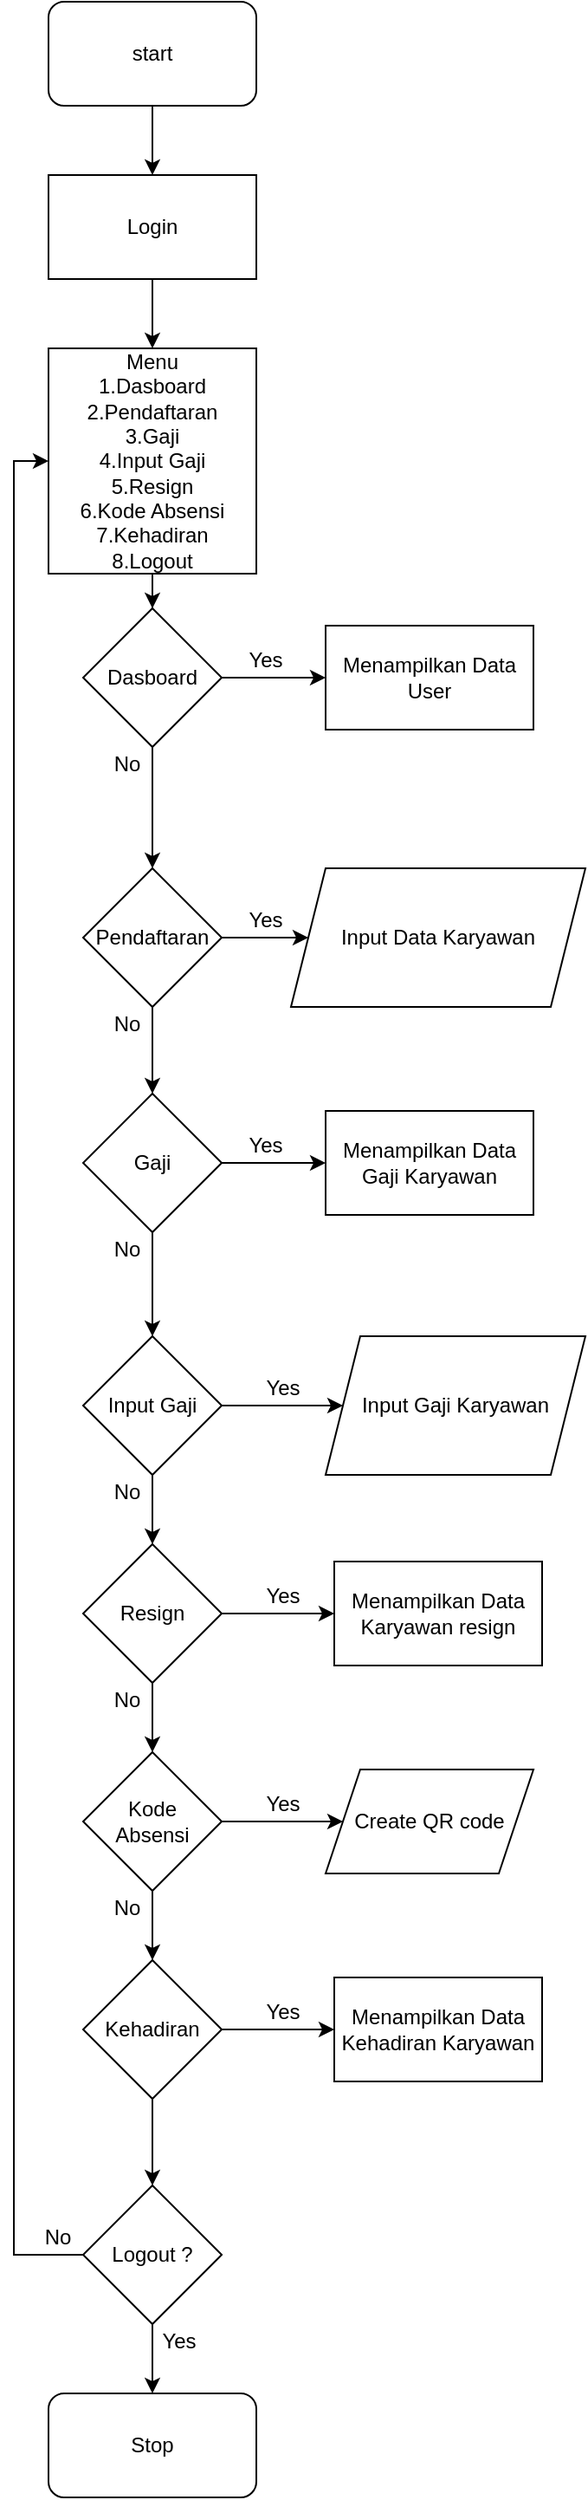<mxfile version="15.9.1" type="device"><diagram id="GOhM_5EFb6aZ0GCZs3D9" name="Page-1"><mxGraphModel dx="1298" dy="625" grid="1" gridSize="10" guides="1" tooltips="1" connect="1" arrows="1" fold="1" page="1" pageScale="1" pageWidth="827" pageHeight="1169" math="0" shadow="0"><root><mxCell id="0"/><mxCell id="1" parent="0"/><mxCell id="UKYASV0FrHI-gVfDqThm-3" value="" style="edgeStyle=orthogonalEdgeStyle;rounded=0;orthogonalLoop=1;jettySize=auto;html=1;" parent="1" source="UKYASV0FrHI-gVfDqThm-1" target="UKYASV0FrHI-gVfDqThm-2" edge="1"><mxGeometry relative="1" as="geometry"/></mxCell><mxCell id="UKYASV0FrHI-gVfDqThm-1" value="start" style="rounded=1;whiteSpace=wrap;html=1;" parent="1" vertex="1"><mxGeometry x="220" y="30" width="120" height="60" as="geometry"/></mxCell><mxCell id="UKYASV0FrHI-gVfDqThm-5" value="" style="edgeStyle=orthogonalEdgeStyle;rounded=0;orthogonalLoop=1;jettySize=auto;html=1;" parent="1" source="UKYASV0FrHI-gVfDqThm-2" target="UKYASV0FrHI-gVfDqThm-4" edge="1"><mxGeometry relative="1" as="geometry"/></mxCell><mxCell id="UKYASV0FrHI-gVfDqThm-2" value="Login&lt;br&gt;" style="rounded=0;whiteSpace=wrap;html=1;" parent="1" vertex="1"><mxGeometry x="220" y="130" width="120" height="60" as="geometry"/></mxCell><mxCell id="UKYASV0FrHI-gVfDqThm-7" value="" style="edgeStyle=orthogonalEdgeStyle;rounded=0;orthogonalLoop=1;jettySize=auto;html=1;" parent="1" source="UKYASV0FrHI-gVfDqThm-4" target="UKYASV0FrHI-gVfDqThm-6" edge="1"><mxGeometry relative="1" as="geometry"/></mxCell><mxCell id="UKYASV0FrHI-gVfDqThm-4" value="Menu&lt;br&gt;1.Dasboard&lt;br&gt;2.Pendaftaran&lt;br&gt;3.Gaji&lt;br&gt;4.Input Gaji&lt;br&gt;5.Resign&lt;br&gt;6.Kode Absensi&lt;br&gt;7.Kehadiran&lt;br&gt;8.Logout" style="rounded=0;whiteSpace=wrap;html=1;" parent="1" vertex="1"><mxGeometry x="220" y="230" width="120" height="130" as="geometry"/></mxCell><mxCell id="UKYASV0FrHI-gVfDqThm-9" value="" style="edgeStyle=orthogonalEdgeStyle;rounded=0;orthogonalLoop=1;jettySize=auto;html=1;entryX=0;entryY=0.5;entryDx=0;entryDy=0;" parent="1" source="UKYASV0FrHI-gVfDqThm-6" target="UKYASV0FrHI-gVfDqThm-35" edge="1"><mxGeometry relative="1" as="geometry"><mxPoint x="400" y="370" as="targetPoint"/></mxGeometry></mxCell><mxCell id="-YAwzO5RFlidKgEV6opL-5" style="edgeStyle=orthogonalEdgeStyle;rounded=0;orthogonalLoop=1;jettySize=auto;html=1;" parent="1" source="UKYASV0FrHI-gVfDqThm-6" target="-YAwzO5RFlidKgEV6opL-4" edge="1"><mxGeometry relative="1" as="geometry"/></mxCell><mxCell id="UKYASV0FrHI-gVfDqThm-6" value="Dasboard" style="rhombus;whiteSpace=wrap;html=1;" parent="1" vertex="1"><mxGeometry x="240" y="380" width="80" height="80" as="geometry"/></mxCell><mxCell id="-YAwzO5RFlidKgEV6opL-13" value="" style="edgeStyle=orthogonalEdgeStyle;rounded=0;orthogonalLoop=1;jettySize=auto;html=1;" parent="1" source="UKYASV0FrHI-gVfDqThm-20" target="-YAwzO5RFlidKgEV6opL-12" edge="1"><mxGeometry relative="1" as="geometry"/></mxCell><mxCell id="-YAwzO5RFlidKgEV6opL-14" value="" style="edgeStyle=orthogonalEdgeStyle;rounded=0;orthogonalLoop=1;jettySize=auto;html=1;" parent="1" source="UKYASV0FrHI-gVfDqThm-20" target="-YAwzO5RFlidKgEV6opL-3" edge="1"><mxGeometry relative="1" as="geometry"/></mxCell><mxCell id="UKYASV0FrHI-gVfDqThm-20" value="Gaji" style="rhombus;whiteSpace=wrap;html=1;" parent="1" vertex="1"><mxGeometry x="240" y="660" width="80" height="80" as="geometry"/></mxCell><mxCell id="UKYASV0FrHI-gVfDqThm-33" value="Stop" style="rounded=1;whiteSpace=wrap;html=1;" parent="1" vertex="1"><mxGeometry x="220" y="1410" width="120" height="60" as="geometry"/></mxCell><mxCell id="UKYASV0FrHI-gVfDqThm-35" value="Menampilkan Data User" style="rounded=0;whiteSpace=wrap;html=1;" parent="1" vertex="1"><mxGeometry x="380" y="390" width="120" height="60" as="geometry"/></mxCell><mxCell id="-YAwzO5RFlidKgEV6opL-16" value="" style="edgeStyle=orthogonalEdgeStyle;rounded=0;orthogonalLoop=1;jettySize=auto;html=1;" parent="1" source="-YAwzO5RFlidKgEV6opL-3" target="-YAwzO5RFlidKgEV6opL-15" edge="1"><mxGeometry relative="1" as="geometry"/></mxCell><mxCell id="-YAwzO5RFlidKgEV6opL-18" value="" style="edgeStyle=orthogonalEdgeStyle;rounded=0;orthogonalLoop=1;jettySize=auto;html=1;" parent="1" source="-YAwzO5RFlidKgEV6opL-3" target="-YAwzO5RFlidKgEV6opL-17" edge="1"><mxGeometry relative="1" as="geometry"/></mxCell><mxCell id="-YAwzO5RFlidKgEV6opL-3" value="Input Gaji" style="rhombus;whiteSpace=wrap;html=1;" parent="1" vertex="1"><mxGeometry x="240" y="800" width="80" height="80" as="geometry"/></mxCell><mxCell id="-YAwzO5RFlidKgEV6opL-10" value="" style="edgeStyle=orthogonalEdgeStyle;rounded=0;orthogonalLoop=1;jettySize=auto;html=1;" parent="1" source="-YAwzO5RFlidKgEV6opL-4" target="-YAwzO5RFlidKgEV6opL-8" edge="1"><mxGeometry relative="1" as="geometry"/></mxCell><mxCell id="-YAwzO5RFlidKgEV6opL-11" value="" style="edgeStyle=orthogonalEdgeStyle;rounded=0;orthogonalLoop=1;jettySize=auto;html=1;" parent="1" source="-YAwzO5RFlidKgEV6opL-4" target="UKYASV0FrHI-gVfDqThm-20" edge="1"><mxGeometry relative="1" as="geometry"/></mxCell><mxCell id="-YAwzO5RFlidKgEV6opL-4" value="Pendaftaran" style="rhombus;whiteSpace=wrap;html=1;" parent="1" vertex="1"><mxGeometry x="240" y="530" width="80" height="80" as="geometry"/></mxCell><mxCell id="-YAwzO5RFlidKgEV6opL-8" value="Input Data Karyawan" style="shape=parallelogram;perimeter=parallelogramPerimeter;whiteSpace=wrap;html=1;fixedSize=1;" parent="1" vertex="1"><mxGeometry x="360" y="530" width="170" height="80" as="geometry"/></mxCell><mxCell id="-YAwzO5RFlidKgEV6opL-12" value="Menampilkan Data Gaji Karyawan" style="rounded=0;whiteSpace=wrap;html=1;" parent="1" vertex="1"><mxGeometry x="380" y="670" width="120" height="60" as="geometry"/></mxCell><mxCell id="-YAwzO5RFlidKgEV6opL-15" value="Input Gaji Karyawan" style="shape=parallelogram;perimeter=parallelogramPerimeter;whiteSpace=wrap;html=1;fixedSize=1;" parent="1" vertex="1"><mxGeometry x="380" y="800" width="150" height="80" as="geometry"/></mxCell><mxCell id="-YAwzO5RFlidKgEV6opL-20" value="" style="edgeStyle=orthogonalEdgeStyle;rounded=0;orthogonalLoop=1;jettySize=auto;html=1;" parent="1" source="-YAwzO5RFlidKgEV6opL-17" target="-YAwzO5RFlidKgEV6opL-19" edge="1"><mxGeometry relative="1" as="geometry"/></mxCell><mxCell id="-YAwzO5RFlidKgEV6opL-22" value="" style="edgeStyle=orthogonalEdgeStyle;rounded=0;orthogonalLoop=1;jettySize=auto;html=1;" parent="1" source="-YAwzO5RFlidKgEV6opL-17" target="-YAwzO5RFlidKgEV6opL-21" edge="1"><mxGeometry relative="1" as="geometry"/></mxCell><mxCell id="-YAwzO5RFlidKgEV6opL-17" value="Resign" style="rhombus;whiteSpace=wrap;html=1;" parent="1" vertex="1"><mxGeometry x="240" y="920" width="80" height="80" as="geometry"/></mxCell><mxCell id="-YAwzO5RFlidKgEV6opL-19" value="Menampilkan Data Karyawan resign" style="rounded=0;whiteSpace=wrap;html=1;" parent="1" vertex="1"><mxGeometry x="385" y="930" width="120" height="60" as="geometry"/></mxCell><mxCell id="-YAwzO5RFlidKgEV6opL-24" value="" style="edgeStyle=orthogonalEdgeStyle;rounded=0;orthogonalLoop=1;jettySize=auto;html=1;" parent="1" source="-YAwzO5RFlidKgEV6opL-21" target="-YAwzO5RFlidKgEV6opL-23" edge="1"><mxGeometry relative="1" as="geometry"/></mxCell><mxCell id="-YAwzO5RFlidKgEV6opL-26" value="" style="edgeStyle=orthogonalEdgeStyle;rounded=0;orthogonalLoop=1;jettySize=auto;html=1;" parent="1" source="-YAwzO5RFlidKgEV6opL-21" target="-YAwzO5RFlidKgEV6opL-25" edge="1"><mxGeometry relative="1" as="geometry"/></mxCell><mxCell id="-YAwzO5RFlidKgEV6opL-21" value="Kode &lt;br&gt;Absensi" style="rhombus;whiteSpace=wrap;html=1;" parent="1" vertex="1"><mxGeometry x="240" y="1040" width="80" height="80" as="geometry"/></mxCell><mxCell id="-YAwzO5RFlidKgEV6opL-23" value="Create QR code" style="shape=parallelogram;perimeter=parallelogramPerimeter;whiteSpace=wrap;html=1;fixedSize=1;" parent="1" vertex="1"><mxGeometry x="380" y="1050" width="120" height="60" as="geometry"/></mxCell><mxCell id="-YAwzO5RFlidKgEV6opL-28" value="" style="edgeStyle=orthogonalEdgeStyle;rounded=0;orthogonalLoop=1;jettySize=auto;html=1;" parent="1" source="-YAwzO5RFlidKgEV6opL-25" target="-YAwzO5RFlidKgEV6opL-27" edge="1"><mxGeometry relative="1" as="geometry"/></mxCell><mxCell id="APTl5g9C_c5_g7Sfbkx--2" value="" style="edgeStyle=orthogonalEdgeStyle;rounded=0;orthogonalLoop=1;jettySize=auto;html=1;" edge="1" parent="1" source="-YAwzO5RFlidKgEV6opL-25" target="APTl5g9C_c5_g7Sfbkx--1"><mxGeometry relative="1" as="geometry"/></mxCell><mxCell id="-YAwzO5RFlidKgEV6opL-25" value="Kehadiran" style="rhombus;whiteSpace=wrap;html=1;" parent="1" vertex="1"><mxGeometry x="240" y="1160" width="80" height="80" as="geometry"/></mxCell><mxCell id="-YAwzO5RFlidKgEV6opL-27" value="Menampilkan Data Kehadiran Karyawan" style="rounded=0;whiteSpace=wrap;html=1;" parent="1" vertex="1"><mxGeometry x="385" y="1170" width="120" height="60" as="geometry"/></mxCell><mxCell id="FKddx-dwlYh58JPwM12J-12" value="Yes" style="text;html=1;resizable=0;autosize=1;align=center;verticalAlign=middle;points=[];fillColor=none;strokeColor=none;rounded=0;" parent="1" vertex="1"><mxGeometry x="330" y="400" width="30" height="20" as="geometry"/></mxCell><mxCell id="FKddx-dwlYh58JPwM12J-13" value="Yes" style="text;html=1;resizable=0;autosize=1;align=center;verticalAlign=middle;points=[];fillColor=none;strokeColor=none;rounded=0;" parent="1" vertex="1"><mxGeometry x="340" y="1180" width="30" height="20" as="geometry"/></mxCell><mxCell id="FKddx-dwlYh58JPwM12J-14" value="Yes" style="text;html=1;resizable=0;autosize=1;align=center;verticalAlign=middle;points=[];fillColor=none;strokeColor=none;rounded=0;" parent="1" vertex="1"><mxGeometry x="340" y="1060" width="30" height="20" as="geometry"/></mxCell><mxCell id="FKddx-dwlYh58JPwM12J-15" value="Yes" style="text;html=1;resizable=0;autosize=1;align=center;verticalAlign=middle;points=[];fillColor=none;strokeColor=none;rounded=0;" parent="1" vertex="1"><mxGeometry x="340" y="940" width="30" height="20" as="geometry"/></mxCell><mxCell id="FKddx-dwlYh58JPwM12J-16" value="Yes" style="text;html=1;resizable=0;autosize=1;align=center;verticalAlign=middle;points=[];fillColor=none;strokeColor=none;rounded=0;" parent="1" vertex="1"><mxGeometry x="340" y="820" width="30" height="20" as="geometry"/></mxCell><mxCell id="FKddx-dwlYh58JPwM12J-17" value="Yes" style="text;html=1;resizable=0;autosize=1;align=center;verticalAlign=middle;points=[];fillColor=none;strokeColor=none;rounded=0;" parent="1" vertex="1"><mxGeometry x="330" y="680" width="30" height="20" as="geometry"/></mxCell><mxCell id="FKddx-dwlYh58JPwM12J-18" value="Yes" style="text;html=1;resizable=0;autosize=1;align=center;verticalAlign=middle;points=[];fillColor=none;strokeColor=none;rounded=0;" parent="1" vertex="1"><mxGeometry x="330" y="550" width="30" height="20" as="geometry"/></mxCell><mxCell id="FKddx-dwlYh58JPwM12J-20" value="No" style="text;html=1;resizable=0;autosize=1;align=center;verticalAlign=middle;points=[];fillColor=none;strokeColor=none;rounded=0;" parent="1" vertex="1"><mxGeometry x="250" y="460" width="30" height="20" as="geometry"/></mxCell><mxCell id="FKddx-dwlYh58JPwM12J-21" value="No" style="text;html=1;resizable=0;autosize=1;align=center;verticalAlign=middle;points=[];fillColor=none;strokeColor=none;rounded=0;" parent="1" vertex="1"><mxGeometry x="250" y="1120" width="30" height="20" as="geometry"/></mxCell><mxCell id="FKddx-dwlYh58JPwM12J-22" value="No" style="text;html=1;resizable=0;autosize=1;align=center;verticalAlign=middle;points=[];fillColor=none;strokeColor=none;rounded=0;" parent="1" vertex="1"><mxGeometry x="250" y="1000" width="30" height="20" as="geometry"/></mxCell><mxCell id="FKddx-dwlYh58JPwM12J-23" value="No" style="text;html=1;resizable=0;autosize=1;align=center;verticalAlign=middle;points=[];fillColor=none;strokeColor=none;rounded=0;" parent="1" vertex="1"><mxGeometry x="250" y="880" width="30" height="20" as="geometry"/></mxCell><mxCell id="FKddx-dwlYh58JPwM12J-24" value="No" style="text;html=1;resizable=0;autosize=1;align=center;verticalAlign=middle;points=[];fillColor=none;strokeColor=none;rounded=0;" parent="1" vertex="1"><mxGeometry x="250" y="740" width="30" height="20" as="geometry"/></mxCell><mxCell id="FKddx-dwlYh58JPwM12J-25" value="No" style="text;html=1;resizable=0;autosize=1;align=center;verticalAlign=middle;points=[];fillColor=none;strokeColor=none;rounded=0;" parent="1" vertex="1"><mxGeometry x="250" y="610" width="30" height="20" as="geometry"/></mxCell><mxCell id="APTl5g9C_c5_g7Sfbkx--3" value="" style="edgeStyle=orthogonalEdgeStyle;rounded=0;orthogonalLoop=1;jettySize=auto;html=1;" edge="1" parent="1" source="APTl5g9C_c5_g7Sfbkx--1" target="UKYASV0FrHI-gVfDqThm-33"><mxGeometry relative="1" as="geometry"/></mxCell><mxCell id="APTl5g9C_c5_g7Sfbkx--5" style="edgeStyle=orthogonalEdgeStyle;rounded=0;orthogonalLoop=1;jettySize=auto;html=1;exitX=0;exitY=0.5;exitDx=0;exitDy=0;entryX=0;entryY=0.5;entryDx=0;entryDy=0;" edge="1" parent="1" source="APTl5g9C_c5_g7Sfbkx--1" target="UKYASV0FrHI-gVfDqThm-4"><mxGeometry relative="1" as="geometry"/></mxCell><mxCell id="APTl5g9C_c5_g7Sfbkx--1" value="Logout ?" style="rhombus;whiteSpace=wrap;html=1;" vertex="1" parent="1"><mxGeometry x="240" y="1290" width="80" height="80" as="geometry"/></mxCell><mxCell id="APTl5g9C_c5_g7Sfbkx--4" value="Yes" style="text;html=1;align=center;verticalAlign=middle;resizable=0;points=[];autosize=1;strokeColor=none;fillColor=none;" vertex="1" parent="1"><mxGeometry x="280" y="1370" width="30" height="20" as="geometry"/></mxCell><mxCell id="APTl5g9C_c5_g7Sfbkx--6" value="No" style="text;html=1;align=center;verticalAlign=middle;resizable=0;points=[];autosize=1;strokeColor=none;fillColor=none;" vertex="1" parent="1"><mxGeometry x="210" y="1310" width="30" height="20" as="geometry"/></mxCell></root></mxGraphModel></diagram></mxfile>